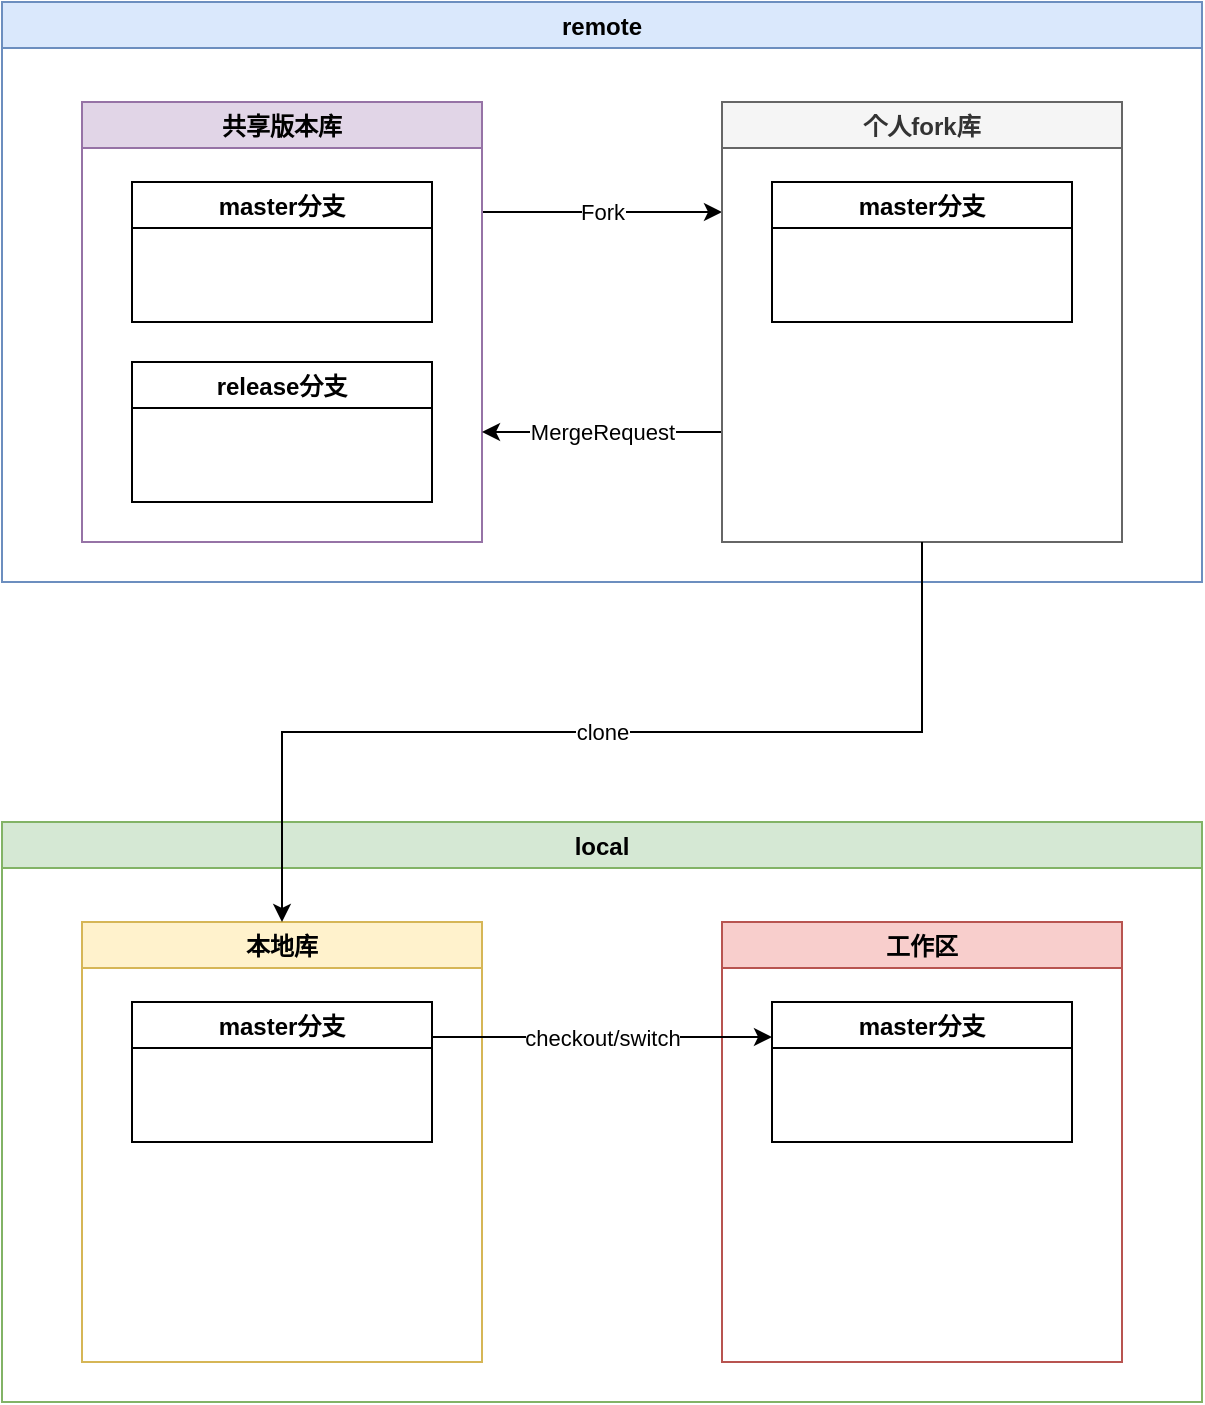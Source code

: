 <mxfile version="16.1.0" type="github">
  <diagram id="NaEb7eJQa-QKAy5xCqQO" name="第 1 页">
    <mxGraphModel dx="1422" dy="762" grid="1" gridSize="10" guides="1" tooltips="1" connect="1" arrows="1" fold="1" page="1" pageScale="1" pageWidth="1169" pageHeight="827" math="0" shadow="0">
      <root>
        <mxCell id="0" />
        <mxCell id="1" parent="0" />
        <mxCell id="h9Qk-xgom7_sQPxiCuEm-5" value="remote" style="swimlane;fillColor=#dae8fc;strokeColor=#6c8ebf;" vertex="1" parent="1">
          <mxGeometry x="270" y="60" width="600" height="290" as="geometry">
            <mxRectangle x="270" y="60" width="130" height="23" as="alternateBounds" />
          </mxGeometry>
        </mxCell>
        <mxCell id="h9Qk-xgom7_sQPxiCuEm-9" value="Fork" style="edgeStyle=orthogonalEdgeStyle;rounded=0;orthogonalLoop=1;jettySize=auto;html=1;exitX=1;exitY=0.25;exitDx=0;exitDy=0;entryX=0;entryY=0.25;entryDx=0;entryDy=0;" edge="1" parent="h9Qk-xgom7_sQPxiCuEm-5" source="h9Qk-xgom7_sQPxiCuEm-7" target="h9Qk-xgom7_sQPxiCuEm-8">
          <mxGeometry relative="1" as="geometry" />
        </mxCell>
        <mxCell id="h9Qk-xgom7_sQPxiCuEm-7" value="共享版本库" style="swimlane;fillColor=#e1d5e7;strokeColor=#9673a6;" vertex="1" parent="h9Qk-xgom7_sQPxiCuEm-5">
          <mxGeometry x="40" y="50" width="200" height="220" as="geometry" />
        </mxCell>
        <mxCell id="h9Qk-xgom7_sQPxiCuEm-12" value="master分支" style="swimlane;" vertex="1" parent="h9Qk-xgom7_sQPxiCuEm-7">
          <mxGeometry x="25" y="40" width="150" height="70" as="geometry" />
        </mxCell>
        <mxCell id="h9Qk-xgom7_sQPxiCuEm-13" value="release分支" style="swimlane;" vertex="1" parent="h9Qk-xgom7_sQPxiCuEm-7">
          <mxGeometry x="25" y="130" width="150" height="70" as="geometry" />
        </mxCell>
        <mxCell id="h9Qk-xgom7_sQPxiCuEm-10" value="MergeRequest" style="edgeStyle=orthogonalEdgeStyle;rounded=0;orthogonalLoop=1;jettySize=auto;html=1;exitX=0;exitY=0.75;exitDx=0;exitDy=0;entryX=1;entryY=0.75;entryDx=0;entryDy=0;" edge="1" parent="h9Qk-xgom7_sQPxiCuEm-5" source="h9Qk-xgom7_sQPxiCuEm-8" target="h9Qk-xgom7_sQPxiCuEm-7">
          <mxGeometry relative="1" as="geometry" />
        </mxCell>
        <mxCell id="h9Qk-xgom7_sQPxiCuEm-8" value="个人fork库" style="swimlane;fillColor=#f5f5f5;strokeColor=#666666;fontColor=#333333;" vertex="1" parent="h9Qk-xgom7_sQPxiCuEm-5">
          <mxGeometry x="360" y="50" width="200" height="220" as="geometry" />
        </mxCell>
        <mxCell id="h9Qk-xgom7_sQPxiCuEm-14" value="master分支" style="swimlane;" vertex="1" parent="h9Qk-xgom7_sQPxiCuEm-8">
          <mxGeometry x="25" y="40" width="150" height="70" as="geometry" />
        </mxCell>
        <mxCell id="h9Qk-xgom7_sQPxiCuEm-6" value="local" style="swimlane;fillColor=#d5e8d4;strokeColor=#82b366;" vertex="1" parent="1">
          <mxGeometry x="270" y="470" width="600" height="290" as="geometry">
            <mxRectangle x="270" y="60" width="130" height="23" as="alternateBounds" />
          </mxGeometry>
        </mxCell>
        <mxCell id="h9Qk-xgom7_sQPxiCuEm-15" value="本地库" style="swimlane;fillColor=#fff2cc;strokeColor=#d6b656;" vertex="1" parent="h9Qk-xgom7_sQPxiCuEm-6">
          <mxGeometry x="40" y="50" width="200" height="220" as="geometry" />
        </mxCell>
        <mxCell id="h9Qk-xgom7_sQPxiCuEm-16" value="master分支" style="swimlane;" vertex="1" parent="h9Qk-xgom7_sQPxiCuEm-15">
          <mxGeometry x="25" y="40" width="150" height="70" as="geometry" />
        </mxCell>
        <mxCell id="h9Qk-xgom7_sQPxiCuEm-17" value="工作区" style="swimlane;fillColor=#f8cecc;strokeColor=#b85450;" vertex="1" parent="h9Qk-xgom7_sQPxiCuEm-6">
          <mxGeometry x="360" y="50" width="200" height="220" as="geometry" />
        </mxCell>
        <mxCell id="h9Qk-xgom7_sQPxiCuEm-18" value="master分支" style="swimlane;" vertex="1" parent="h9Qk-xgom7_sQPxiCuEm-17">
          <mxGeometry x="25" y="40" width="150" height="70" as="geometry" />
        </mxCell>
        <mxCell id="h9Qk-xgom7_sQPxiCuEm-21" value="checkout/switch" style="edgeStyle=orthogonalEdgeStyle;rounded=0;orthogonalLoop=1;jettySize=auto;html=1;exitX=1;exitY=0.25;exitDx=0;exitDy=0;entryX=0;entryY=0.25;entryDx=0;entryDy=0;" edge="1" parent="h9Qk-xgom7_sQPxiCuEm-6" source="h9Qk-xgom7_sQPxiCuEm-16" target="h9Qk-xgom7_sQPxiCuEm-18">
          <mxGeometry relative="1" as="geometry" />
        </mxCell>
        <mxCell id="h9Qk-xgom7_sQPxiCuEm-19" value="clone" style="edgeStyle=orthogonalEdgeStyle;rounded=0;orthogonalLoop=1;jettySize=auto;html=1;exitX=0.5;exitY=1;exitDx=0;exitDy=0;entryX=0.5;entryY=0;entryDx=0;entryDy=0;" edge="1" parent="1" source="h9Qk-xgom7_sQPxiCuEm-8" target="h9Qk-xgom7_sQPxiCuEm-15">
          <mxGeometry relative="1" as="geometry" />
        </mxCell>
      </root>
    </mxGraphModel>
  </diagram>
</mxfile>

